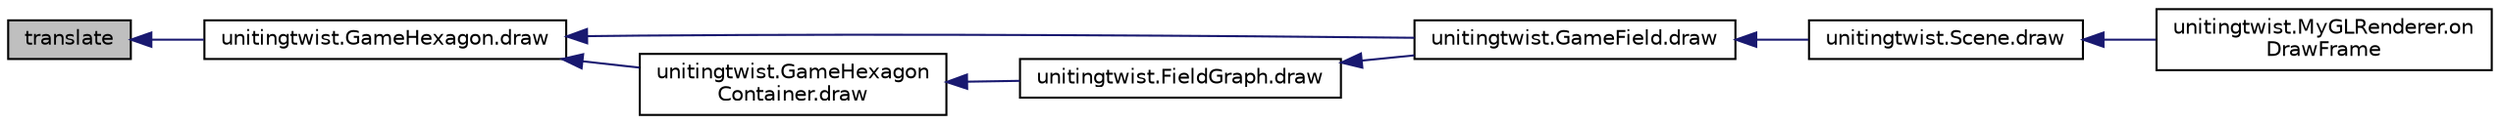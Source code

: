 digraph "translate"
{
  edge [fontname="Helvetica",fontsize="10",labelfontname="Helvetica",labelfontsize="10"];
  node [fontname="Helvetica",fontsize="10",shape=record];
  rankdir="LR";
  Node52 [label="translate",height=0.2,width=0.4,color="black", fillcolor="grey75", style="filled", fontcolor="black"];
  Node52 -> Node53 [dir="back",color="midnightblue",fontsize="10",style="solid"];
  Node53 [label="unitingtwist.GameHexagon.draw",height=0.2,width=0.4,color="black", fillcolor="white", style="filled",URL="$classunitingtwist_1_1_game_hexagon.html#ace8a0d2a4e41b6d83897d48fd91a7ab3",tooltip="Draw the initial representation on the OpenGL surface. "];
  Node53 -> Node54 [dir="back",color="midnightblue",fontsize="10",style="solid"];
  Node54 [label="unitingtwist.GameField.draw",height=0.2,width=0.4,color="black", fillcolor="white", style="filled",URL="$classunitingtwist_1_1_game_field.html#ace8a0d2a4e41b6d83897d48fd91a7ab3",tooltip="Draw the initial representation on the OpenGL surface. "];
  Node54 -> Node55 [dir="back",color="midnightblue",fontsize="10",style="solid"];
  Node55 [label="unitingtwist.Scene.draw",height=0.2,width=0.4,color="black", fillcolor="white", style="filled",URL="$classunitingtwist_1_1_scene.html#ace8a0d2a4e41b6d83897d48fd91a7ab3"];
  Node55 -> Node56 [dir="back",color="midnightblue",fontsize="10",style="solid"];
  Node56 [label="unitingtwist.MyGLRenderer.on\lDrawFrame",height=0.2,width=0.4,color="black", fillcolor="white", style="filled",URL="$classunitingtwist_1_1_my_g_l_renderer.html#aba4bf3428902adb204d17703e7afcbc9"];
  Node53 -> Node57 [dir="back",color="midnightblue",fontsize="10",style="solid"];
  Node57 [label="unitingtwist.GameHexagon\lContainer.draw",height=0.2,width=0.4,color="black", fillcolor="white", style="filled",URL="$classunitingtwist_1_1_game_hexagon_container.html#ace8a0d2a4e41b6d83897d48fd91a7ab3",tooltip="Draw the initial representation on the OpenGL surface. "];
  Node57 -> Node58 [dir="back",color="midnightblue",fontsize="10",style="solid"];
  Node58 [label="unitingtwist.FieldGraph.draw",height=0.2,width=0.4,color="black", fillcolor="white", style="filled",URL="$classunitingtwist_1_1_field_graph.html#ac3e315879303dbd473ae480260356919",tooltip="Draw the initial representation on the OpenGL surface. "];
  Node58 -> Node54 [dir="back",color="midnightblue",fontsize="10",style="solid"];
}
